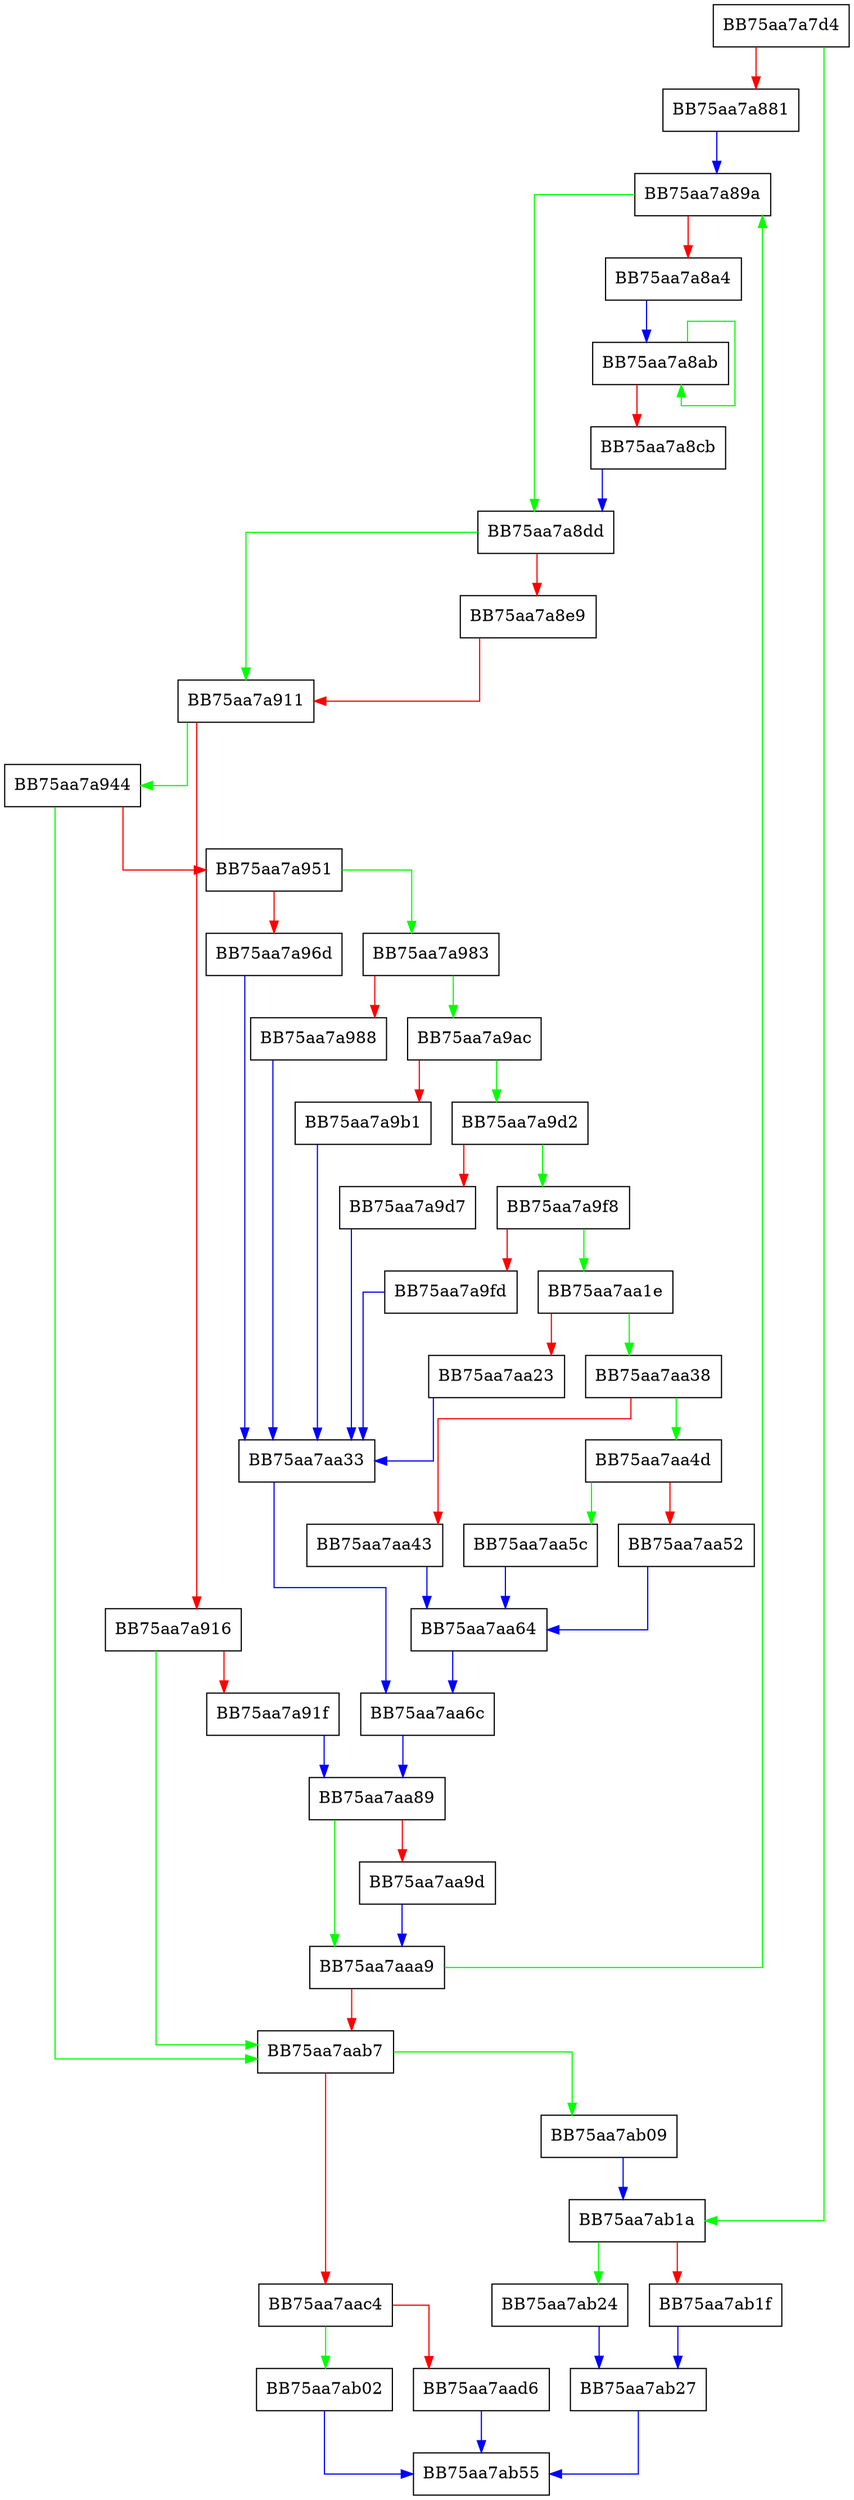 digraph LZNT1CompressChunk {
  node [shape="box"];
  graph [splines=ortho];
  BB75aa7a7d4 -> BB75aa7ab1a [color="green"];
  BB75aa7a7d4 -> BB75aa7a881 [color="red"];
  BB75aa7a881 -> BB75aa7a89a [color="blue"];
  BB75aa7a89a -> BB75aa7a8dd [color="green"];
  BB75aa7a89a -> BB75aa7a8a4 [color="red"];
  BB75aa7a8a4 -> BB75aa7a8ab [color="blue"];
  BB75aa7a8ab -> BB75aa7a8ab [color="green"];
  BB75aa7a8ab -> BB75aa7a8cb [color="red"];
  BB75aa7a8cb -> BB75aa7a8dd [color="blue"];
  BB75aa7a8dd -> BB75aa7a911 [color="green"];
  BB75aa7a8dd -> BB75aa7a8e9 [color="red"];
  BB75aa7a8e9 -> BB75aa7a911 [color="red"];
  BB75aa7a911 -> BB75aa7a944 [color="green"];
  BB75aa7a911 -> BB75aa7a916 [color="red"];
  BB75aa7a916 -> BB75aa7aab7 [color="green"];
  BB75aa7a916 -> BB75aa7a91f [color="red"];
  BB75aa7a91f -> BB75aa7aa89 [color="blue"];
  BB75aa7a944 -> BB75aa7aab7 [color="green"];
  BB75aa7a944 -> BB75aa7a951 [color="red"];
  BB75aa7a951 -> BB75aa7a983 [color="green"];
  BB75aa7a951 -> BB75aa7a96d [color="red"];
  BB75aa7a96d -> BB75aa7aa33 [color="blue"];
  BB75aa7a983 -> BB75aa7a9ac [color="green"];
  BB75aa7a983 -> BB75aa7a988 [color="red"];
  BB75aa7a988 -> BB75aa7aa33 [color="blue"];
  BB75aa7a9ac -> BB75aa7a9d2 [color="green"];
  BB75aa7a9ac -> BB75aa7a9b1 [color="red"];
  BB75aa7a9b1 -> BB75aa7aa33 [color="blue"];
  BB75aa7a9d2 -> BB75aa7a9f8 [color="green"];
  BB75aa7a9d2 -> BB75aa7a9d7 [color="red"];
  BB75aa7a9d7 -> BB75aa7aa33 [color="blue"];
  BB75aa7a9f8 -> BB75aa7aa1e [color="green"];
  BB75aa7a9f8 -> BB75aa7a9fd [color="red"];
  BB75aa7a9fd -> BB75aa7aa33 [color="blue"];
  BB75aa7aa1e -> BB75aa7aa38 [color="green"];
  BB75aa7aa1e -> BB75aa7aa23 [color="red"];
  BB75aa7aa23 -> BB75aa7aa33 [color="blue"];
  BB75aa7aa33 -> BB75aa7aa6c [color="blue"];
  BB75aa7aa38 -> BB75aa7aa4d [color="green"];
  BB75aa7aa38 -> BB75aa7aa43 [color="red"];
  BB75aa7aa43 -> BB75aa7aa64 [color="blue"];
  BB75aa7aa4d -> BB75aa7aa5c [color="green"];
  BB75aa7aa4d -> BB75aa7aa52 [color="red"];
  BB75aa7aa52 -> BB75aa7aa64 [color="blue"];
  BB75aa7aa5c -> BB75aa7aa64 [color="blue"];
  BB75aa7aa64 -> BB75aa7aa6c [color="blue"];
  BB75aa7aa6c -> BB75aa7aa89 [color="blue"];
  BB75aa7aa89 -> BB75aa7aaa9 [color="green"];
  BB75aa7aa89 -> BB75aa7aa9d [color="red"];
  BB75aa7aa9d -> BB75aa7aaa9 [color="blue"];
  BB75aa7aaa9 -> BB75aa7a89a [color="green"];
  BB75aa7aaa9 -> BB75aa7aab7 [color="red"];
  BB75aa7aab7 -> BB75aa7ab09 [color="green"];
  BB75aa7aab7 -> BB75aa7aac4 [color="red"];
  BB75aa7aac4 -> BB75aa7ab02 [color="green"];
  BB75aa7aac4 -> BB75aa7aad6 [color="red"];
  BB75aa7aad6 -> BB75aa7ab55 [color="blue"];
  BB75aa7ab02 -> BB75aa7ab55 [color="blue"];
  BB75aa7ab09 -> BB75aa7ab1a [color="blue"];
  BB75aa7ab1a -> BB75aa7ab24 [color="green"];
  BB75aa7ab1a -> BB75aa7ab1f [color="red"];
  BB75aa7ab1f -> BB75aa7ab27 [color="blue"];
  BB75aa7ab24 -> BB75aa7ab27 [color="blue"];
  BB75aa7ab27 -> BB75aa7ab55 [color="blue"];
}